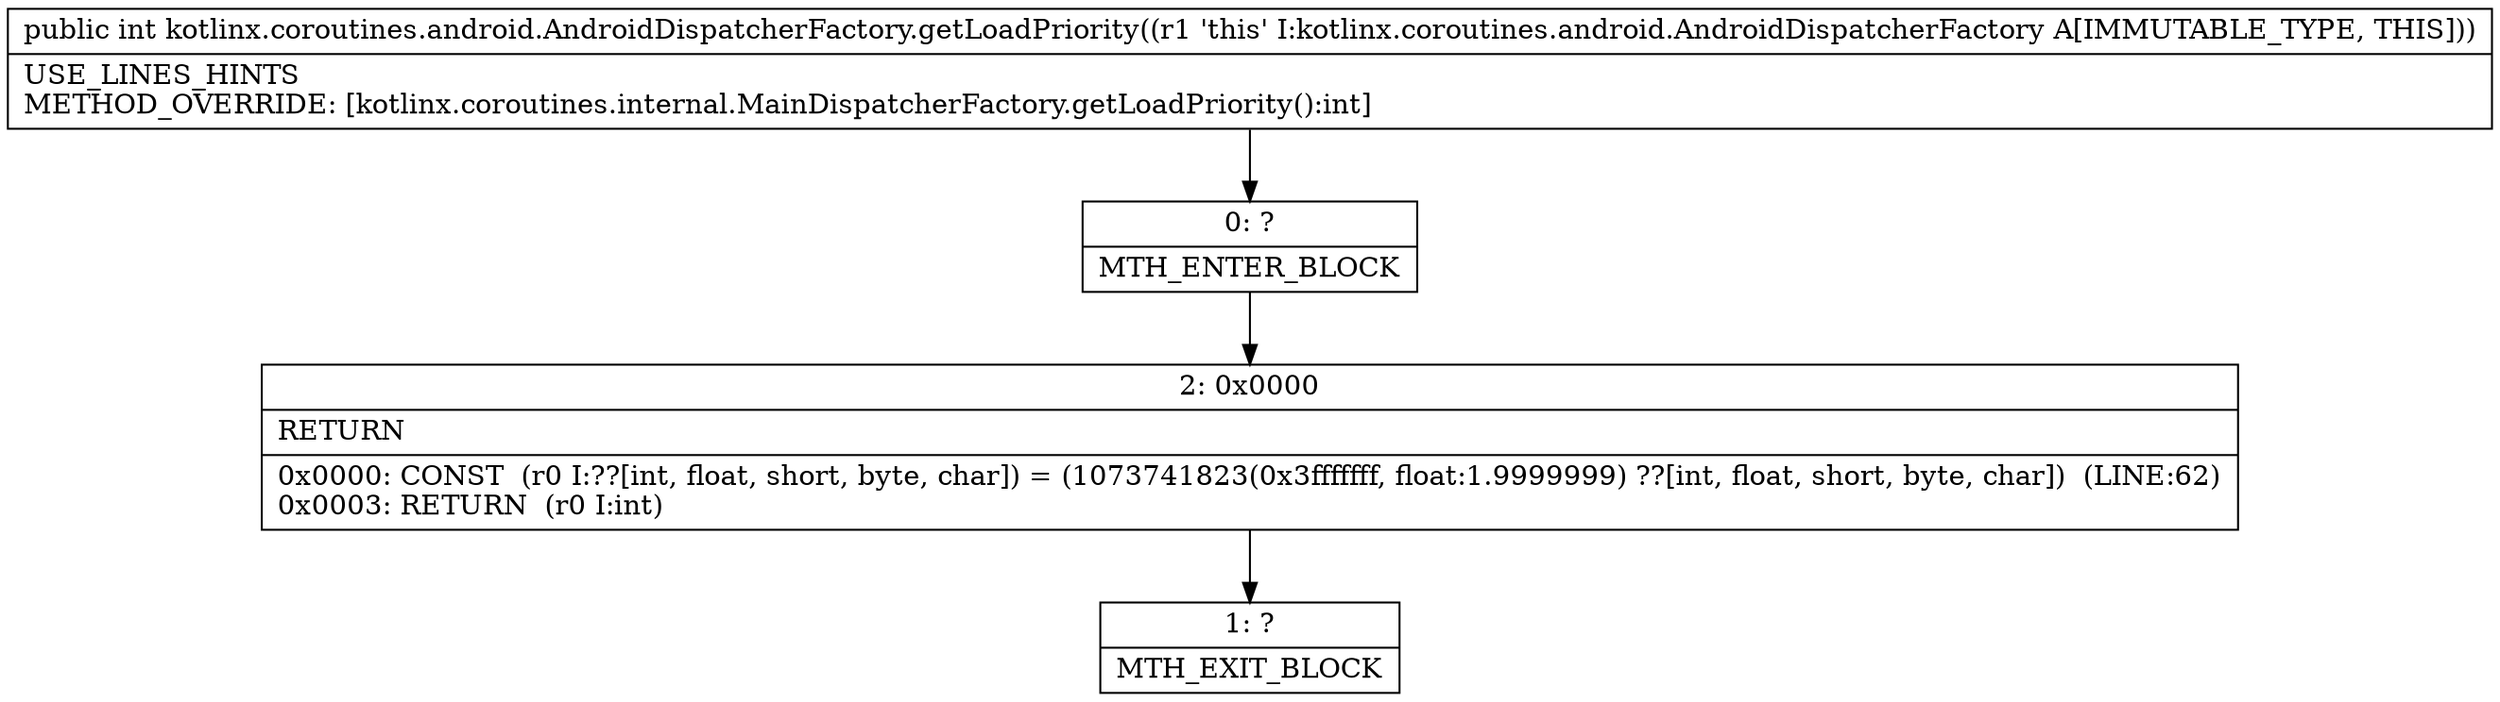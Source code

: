 digraph "CFG forkotlinx.coroutines.android.AndroidDispatcherFactory.getLoadPriority()I" {
Node_0 [shape=record,label="{0\:\ ?|MTH_ENTER_BLOCK\l}"];
Node_2 [shape=record,label="{2\:\ 0x0000|RETURN\l|0x0000: CONST  (r0 I:??[int, float, short, byte, char]) = (1073741823(0x3fffffff, float:1.9999999) ??[int, float, short, byte, char])  (LINE:62)\l0x0003: RETURN  (r0 I:int) \l}"];
Node_1 [shape=record,label="{1\:\ ?|MTH_EXIT_BLOCK\l}"];
MethodNode[shape=record,label="{public int kotlinx.coroutines.android.AndroidDispatcherFactory.getLoadPriority((r1 'this' I:kotlinx.coroutines.android.AndroidDispatcherFactory A[IMMUTABLE_TYPE, THIS]))  | USE_LINES_HINTS\lMETHOD_OVERRIDE: [kotlinx.coroutines.internal.MainDispatcherFactory.getLoadPriority():int]\l}"];
MethodNode -> Node_0;Node_0 -> Node_2;
Node_2 -> Node_1;
}

